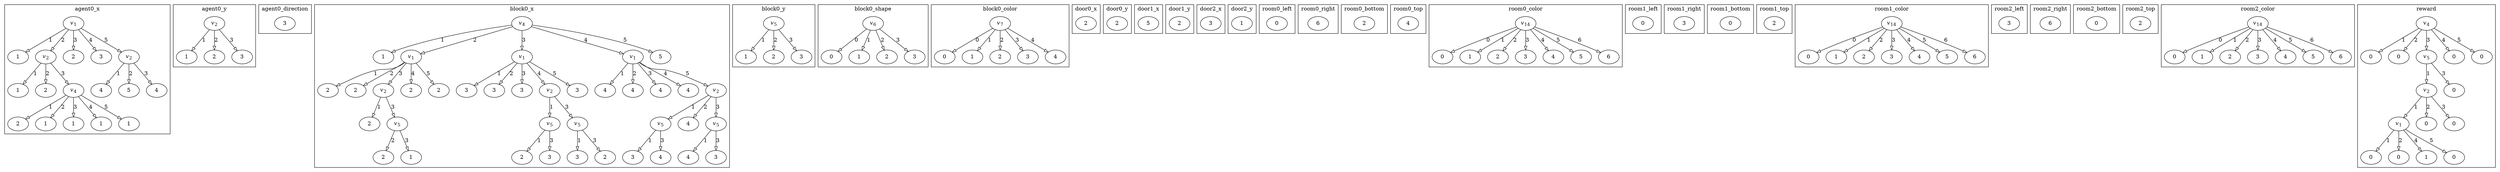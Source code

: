 digraph {
edge [arrowhead=empty]

subgraph cluster_agent0_x {
label="agent0_x"
agent0_x_n0 [label=<<i>v</i><sub>1</sub>>]
agent0_x_n0 -> agent0_x_n1 [label=<1>]
agent0_x_n1 [label="1"]
agent0_x_n0 -> agent0_x_n2 [label=<2>]
agent0_x_n2 [label=<<i>v</i><sub>2</sub>>]
agent0_x_n2 -> agent0_x_n3 [label=<1>]
agent0_x_n3 [label="1"]
agent0_x_n2 -> agent0_x_n4 [label=<2>]
agent0_x_n4 [label="2"]
agent0_x_n2 -> agent0_x_n5 [label=<3>]
agent0_x_n5 [label=<<i>v</i><sub>4</sub>>]
agent0_x_n5 -> agent0_x_n6 [label=<1>]
agent0_x_n6 [label="2"]
agent0_x_n5 -> agent0_x_n7 [label=<2>]
agent0_x_n7 [label="1"]
agent0_x_n5 -> agent0_x_n8 [label=<3>]
agent0_x_n8 [label="1"]
agent0_x_n5 -> agent0_x_n9 [label=<4>]
agent0_x_n9 [label="1"]
agent0_x_n5 -> agent0_x_n10 [label=<5>]
agent0_x_n10 [label="1"]
agent0_x_n0 -> agent0_x_n11 [label=<3>]
agent0_x_n11 [label="2"]
agent0_x_n0 -> agent0_x_n12 [label=<4>]
agent0_x_n12 [label="3"]
agent0_x_n0 -> agent0_x_n13 [label=<5>]
agent0_x_n13 [label=<<i>v</i><sub>2</sub>>]
agent0_x_n13 -> agent0_x_n14 [label=<1>]
agent0_x_n14 [label="4"]
agent0_x_n13 -> agent0_x_n15 [label=<2>]
agent0_x_n15 [label="5"]
agent0_x_n13 -> agent0_x_n16 [label=<3>]
agent0_x_n16 [label="4"]
}

subgraph cluster_agent0_y {
label="agent0_y"
agent0_y_n0 [label=<<i>v</i><sub>2</sub>>]
agent0_y_n0 -> agent0_y_n1 [label=<1>]
agent0_y_n1 [label="1"]
agent0_y_n0 -> agent0_y_n2 [label=<2>]
agent0_y_n2 [label="2"]
agent0_y_n0 -> agent0_y_n3 [label=<3>]
agent0_y_n3 [label="3"]
}

subgraph cluster_agent0_direction {
label="agent0_direction"
agent0_direction_n0 [label="3"]
}

subgraph cluster_block0_x {
label="block0_x"
block0_x_n0 [label=<<i>v</i><sub>4</sub>>]
block0_x_n0 -> block0_x_n1 [label=<1>]
block0_x_n1 [label="1"]
block0_x_n0 -> block0_x_n2 [label=<2>]
block0_x_n2 [label=<<i>v</i><sub>1</sub>>]
block0_x_n2 -> block0_x_n3 [label=<1>]
block0_x_n3 [label="2"]
block0_x_n2 -> block0_x_n4 [label=<2>]
block0_x_n4 [label="2"]
block0_x_n2 -> block0_x_n5 [label=<3>]
block0_x_n5 [label=<<i>v</i><sub>2</sub>>]
block0_x_n5 -> block0_x_n6 [label=<1>]
block0_x_n6 [label="2"]
block0_x_n5 -> block0_x_n7 [label=<3>]
block0_x_n7 [label=<<i>v</i><sub>5</sub>>]
block0_x_n7 -> block0_x_n8 [label=<2>]
block0_x_n8 [label="2"]
block0_x_n7 -> block0_x_n9 [label=<3>]
block0_x_n9 [label="1"]
block0_x_n2 -> block0_x_n10 [label=<4>]
block0_x_n10 [label="2"]
block0_x_n2 -> block0_x_n11 [label=<5>]
block0_x_n11 [label="2"]
block0_x_n0 -> block0_x_n12 [label=<3>]
block0_x_n12 [label=<<i>v</i><sub>1</sub>>]
block0_x_n12 -> block0_x_n13 [label=<1>]
block0_x_n13 [label="3"]
block0_x_n12 -> block0_x_n14 [label=<2>]
block0_x_n14 [label="3"]
block0_x_n12 -> block0_x_n15 [label=<3>]
block0_x_n15 [label="3"]
block0_x_n12 -> block0_x_n16 [label=<4>]
block0_x_n16 [label=<<i>v</i><sub>2</sub>>]
block0_x_n16 -> block0_x_n17 [label=<1>]
block0_x_n17 [label=<<i>v</i><sub>5</sub>>]
block0_x_n17 -> block0_x_n18 [label=<1>]
block0_x_n18 [label="2"]
block0_x_n17 -> block0_x_n19 [label=<3>]
block0_x_n19 [label="3"]
block0_x_n16 -> block0_x_n20 [label=<3>]
block0_x_n20 [label=<<i>v</i><sub>5</sub>>]
block0_x_n20 -> block0_x_n21 [label=<1>]
block0_x_n21 [label="3"]
block0_x_n20 -> block0_x_n22 [label=<3>]
block0_x_n22 [label="2"]
block0_x_n12 -> block0_x_n23 [label=<5>]
block0_x_n23 [label="3"]
block0_x_n0 -> block0_x_n24 [label=<4>]
block0_x_n24 [label=<<i>v</i><sub>1</sub>>]
block0_x_n24 -> block0_x_n25 [label=<1>]
block0_x_n25 [label="4"]
block0_x_n24 -> block0_x_n26 [label=<2>]
block0_x_n26 [label="4"]
block0_x_n24 -> block0_x_n27 [label=<3>]
block0_x_n27 [label="4"]
block0_x_n24 -> block0_x_n28 [label=<4>]
block0_x_n28 [label="4"]
block0_x_n24 -> block0_x_n29 [label=<5>]
block0_x_n29 [label=<<i>v</i><sub>2</sub>>]
block0_x_n29 -> block0_x_n30 [label=<1>]
block0_x_n30 [label=<<i>v</i><sub>5</sub>>]
block0_x_n30 -> block0_x_n31 [label=<1>]
block0_x_n31 [label="3"]
block0_x_n30 -> block0_x_n32 [label=<3>]
block0_x_n32 [label="4"]
block0_x_n29 -> block0_x_n33 [label=<2>]
block0_x_n33 [label="4"]
block0_x_n29 -> block0_x_n34 [label=<3>]
block0_x_n34 [label=<<i>v</i><sub>5</sub>>]
block0_x_n34 -> block0_x_n35 [label=<1>]
block0_x_n35 [label="4"]
block0_x_n34 -> block0_x_n36 [label=<3>]
block0_x_n36 [label="3"]
block0_x_n0 -> block0_x_n37 [label=<5>]
block0_x_n37 [label="5"]
}

subgraph cluster_block0_y {
label="block0_y"
block0_y_n0 [label=<<i>v</i><sub>5</sub>>]
block0_y_n0 -> block0_y_n1 [label=<1>]
block0_y_n1 [label="1"]
block0_y_n0 -> block0_y_n2 [label=<2>]
block0_y_n2 [label="2"]
block0_y_n0 -> block0_y_n3 [label=<3>]
block0_y_n3 [label="3"]
}

subgraph cluster_block0_shape {
label="block0_shape"
block0_shape_n0 [label=<<i>v</i><sub>6</sub>>]
block0_shape_n0 -> block0_shape_n1 [label=<0>]
block0_shape_n1 [label="0"]
block0_shape_n0 -> block0_shape_n2 [label=<1>]
block0_shape_n2 [label="1"]
block0_shape_n0 -> block0_shape_n3 [label=<2>]
block0_shape_n3 [label="2"]
block0_shape_n0 -> block0_shape_n4 [label=<3>]
block0_shape_n4 [label="3"]
}

subgraph cluster_block0_color {
label="block0_color"
block0_color_n0 [label=<<i>v</i><sub>7</sub>>]
block0_color_n0 -> block0_color_n1 [label=<0>]
block0_color_n1 [label="0"]
block0_color_n0 -> block0_color_n2 [label=<1>]
block0_color_n2 [label="1"]
block0_color_n0 -> block0_color_n3 [label=<2>]
block0_color_n3 [label="2"]
block0_color_n0 -> block0_color_n4 [label=<3>]
block0_color_n4 [label="3"]
block0_color_n0 -> block0_color_n5 [label=<4>]
block0_color_n5 [label="4"]
}

subgraph cluster_door0_x {
label="door0_x"
door0_x_n0 [label="2"]
}

subgraph cluster_door0_y {
label="door0_y"
door0_y_n0 [label="2"]
}

subgraph cluster_door1_x {
label="door1_x"
door1_x_n0 [label="5"]
}

subgraph cluster_door1_y {
label="door1_y"
door1_y_n0 [label="2"]
}

subgraph cluster_door2_x {
label="door2_x"
door2_x_n0 [label="3"]
}

subgraph cluster_door2_y {
label="door2_y"
door2_y_n0 [label="1"]
}

subgraph cluster_room0_left {
label="room0_left"
room0_left_n0 [label="0"]
}

subgraph cluster_room0_right {
label="room0_right"
room0_right_n0 [label="6"]
}

subgraph cluster_room0_bottom {
label="room0_bottom"
room0_bottom_n0 [label="2"]
}

subgraph cluster_room0_top {
label="room0_top"
room0_top_n0 [label="4"]
}

subgraph cluster_room0_color {
label="room0_color"
room0_color_n0 [label=<<i>v</i><sub>14</sub>>]
room0_color_n0 -> room0_color_n1 [label=<0>]
room0_color_n1 [label="0"]
room0_color_n0 -> room0_color_n2 [label=<1>]
room0_color_n2 [label="1"]
room0_color_n0 -> room0_color_n3 [label=<2>]
room0_color_n3 [label="2"]
room0_color_n0 -> room0_color_n4 [label=<3>]
room0_color_n4 [label="3"]
room0_color_n0 -> room0_color_n5 [label=<4>]
room0_color_n5 [label="4"]
room0_color_n0 -> room0_color_n6 [label=<5>]
room0_color_n6 [label="5"]
room0_color_n0 -> room0_color_n7 [label=<6>]
room0_color_n7 [label="6"]
}

subgraph cluster_room1_left {
label="room1_left"
room1_left_n0 [label="0"]
}

subgraph cluster_room1_right {
label="room1_right"
room1_right_n0 [label="3"]
}

subgraph cluster_room1_bottom {
label="room1_bottom"
room1_bottom_n0 [label="0"]
}

subgraph cluster_room1_top {
label="room1_top"
room1_top_n0 [label="2"]
}

subgraph cluster_room1_color {
label="room1_color"
room1_color_n0 [label=<<i>v</i><sub>14</sub>>]
room1_color_n0 -> room1_color_n1 [label=<0>]
room1_color_n1 [label="0"]
room1_color_n0 -> room1_color_n2 [label=<1>]
room1_color_n2 [label="1"]
room1_color_n0 -> room1_color_n3 [label=<2>]
room1_color_n3 [label="2"]
room1_color_n0 -> room1_color_n4 [label=<3>]
room1_color_n4 [label="3"]
room1_color_n0 -> room1_color_n5 [label=<4>]
room1_color_n5 [label="4"]
room1_color_n0 -> room1_color_n6 [label=<5>]
room1_color_n6 [label="5"]
room1_color_n0 -> room1_color_n7 [label=<6>]
room1_color_n7 [label="6"]
}

subgraph cluster_room2_left {
label="room2_left"
room2_left_n0 [label="3"]
}

subgraph cluster_room2_right {
label="room2_right"
room2_right_n0 [label="6"]
}

subgraph cluster_room2_bottom {
label="room2_bottom"
room2_bottom_n0 [label="0"]
}

subgraph cluster_room2_top {
label="room2_top"
room2_top_n0 [label="2"]
}

subgraph cluster_room2_color {
label="room2_color"
room2_color_n0 [label=<<i>v</i><sub>14</sub>>]
room2_color_n0 -> room2_color_n1 [label=<0>]
room2_color_n1 [label="0"]
room2_color_n0 -> room2_color_n2 [label=<1>]
room2_color_n2 [label="1"]
room2_color_n0 -> room2_color_n3 [label=<2>]
room2_color_n3 [label="2"]
room2_color_n0 -> room2_color_n4 [label=<3>]
room2_color_n4 [label="3"]
room2_color_n0 -> room2_color_n5 [label=<4>]
room2_color_n5 [label="4"]
room2_color_n0 -> room2_color_n6 [label=<5>]
room2_color_n6 [label="5"]
room2_color_n0 -> room2_color_n7 [label=<6>]
room2_color_n7 [label="6"]
}

subgraph cluster_reward {
label="reward"
reward_n0 [label=<<i>v</i><sub>4</sub>>]
reward_n0 -> reward_n1 [label=<1>]
reward_n1 [label="0"]
reward_n0 -> reward_n2 [label=<2>]
reward_n2 [label="0"]
reward_n0 -> reward_n3 [label=<3>]
reward_n3 [label=<<i>v</i><sub>5</sub>>]
reward_n3 -> reward_n4 [label=<1>]
reward_n4 [label=<<i>v</i><sub>2</sub>>]
reward_n4 -> reward_n5 [label=<1>]
reward_n5 [label=<<i>v</i><sub>1</sub>>]
reward_n5 -> reward_n6 [label=<1>]
reward_n6 [label="0"]
reward_n5 -> reward_n7 [label=<2>]
reward_n7 [label="0"]
reward_n5 -> reward_n8 [label=<4>]
reward_n8 [label="1"]
reward_n5 -> reward_n9 [label=<5>]
reward_n9 [label="0"]
reward_n4 -> reward_n10 [label=<2>]
reward_n10 [label="0"]
reward_n4 -> reward_n11 [label=<3>]
reward_n11 [label="0"]
reward_n3 -> reward_n12 [label=<3>]
reward_n12 [label="0"]
reward_n0 -> reward_n13 [label=<4>]
reward_n13 [label="0"]
reward_n0 -> reward_n14 [label=<5>]
reward_n14 [label="0"]
}
}
